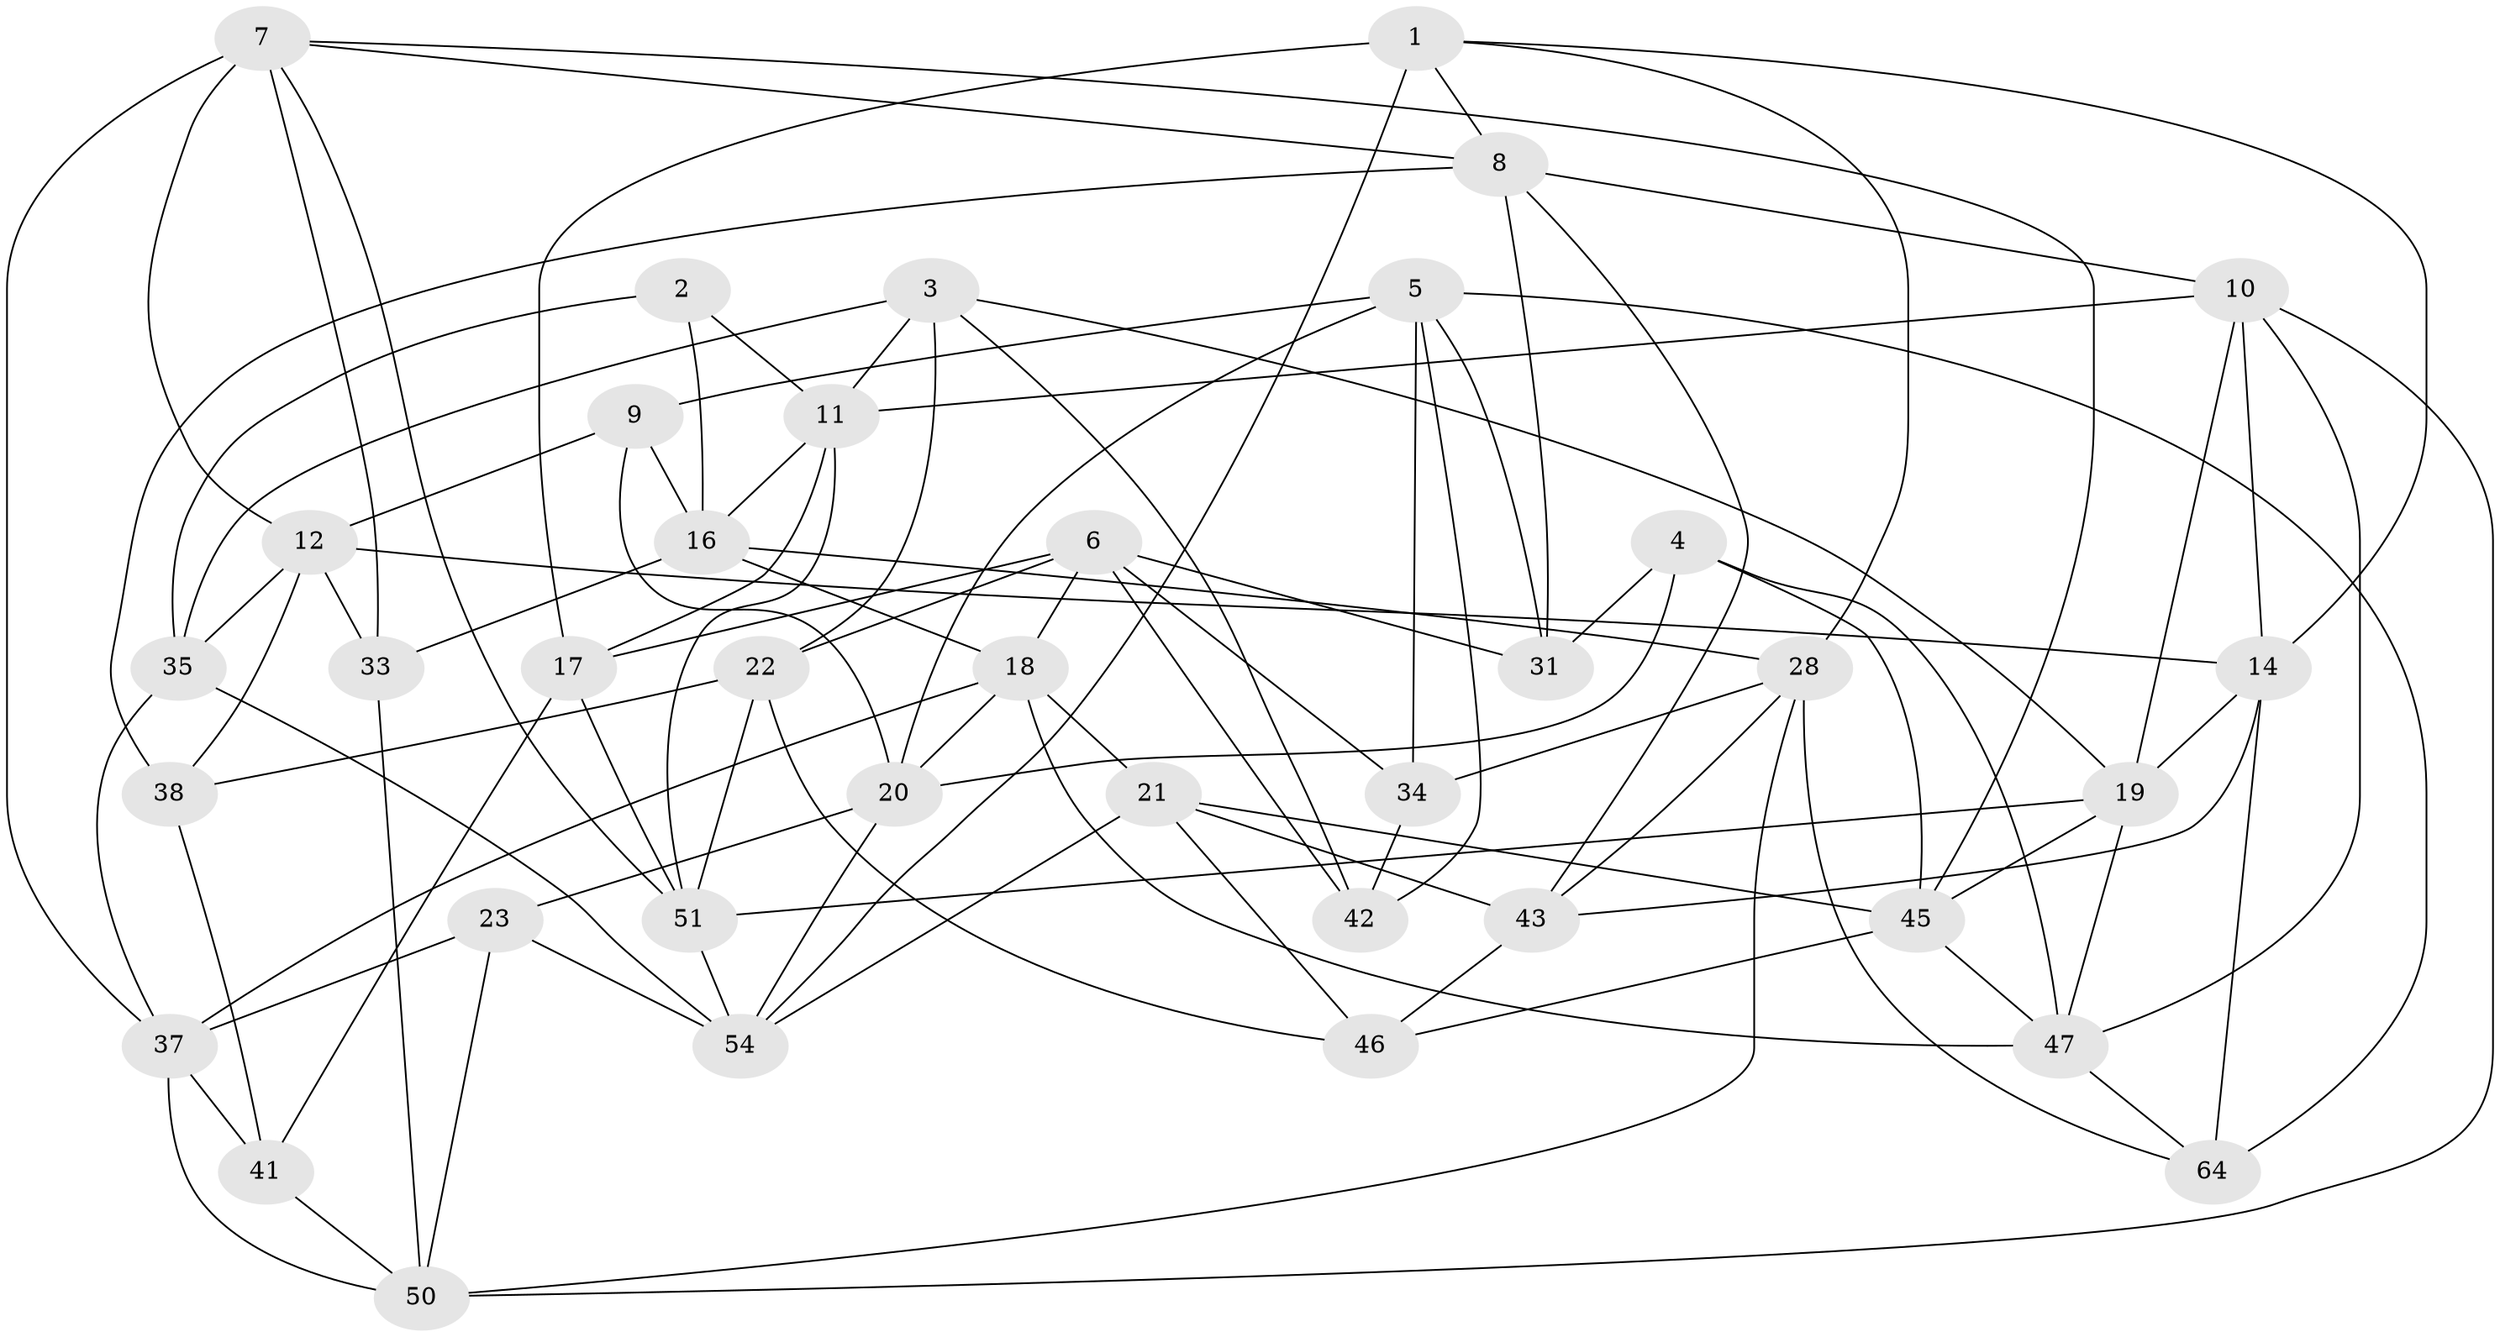 // Generated by graph-tools (version 1.1) at 2025/24/03/03/25 07:24:23]
// undirected, 38 vertices, 98 edges
graph export_dot {
graph [start="1"]
  node [color=gray90,style=filled];
  1 [super="+27"];
  2;
  3 [super="+49"];
  4;
  5 [super="+26"];
  6 [super="+32"];
  7 [super="+15"];
  8 [super="+13"];
  9;
  10 [super="+24"];
  11 [super="+25"];
  12 [super="+56"];
  14 [super="+60"];
  16 [super="+63"];
  17 [super="+36"];
  18 [super="+29"];
  19 [super="+30"];
  20 [super="+40"];
  21 [super="+58"];
  22 [super="+44"];
  23;
  28 [super="+39"];
  31;
  33;
  34;
  35 [super="+62"];
  37 [super="+48"];
  38;
  41;
  42;
  43 [super="+61"];
  45 [super="+53"];
  46;
  47 [super="+57"];
  50 [super="+52"];
  51 [super="+59"];
  54 [super="+55"];
  64;
  1 -- 8;
  1 -- 14;
  1 -- 17 [weight=2];
  1 -- 54;
  1 -- 28;
  2 -- 35 [weight=2];
  2 -- 16;
  2 -- 11;
  3 -- 19;
  3 -- 42;
  3 -- 22 [weight=2];
  3 -- 35;
  3 -- 11;
  4 -- 31;
  4 -- 20;
  4 -- 47;
  4 -- 45;
  5 -- 64;
  5 -- 31;
  5 -- 34;
  5 -- 9;
  5 -- 42;
  5 -- 20;
  6 -- 17;
  6 -- 22;
  6 -- 42;
  6 -- 34;
  6 -- 31;
  6 -- 18;
  7 -- 33;
  7 -- 37;
  7 -- 12;
  7 -- 8;
  7 -- 51;
  7 -- 45;
  8 -- 38;
  8 -- 31;
  8 -- 10;
  8 -- 43;
  9 -- 12;
  9 -- 20;
  9 -- 16;
  10 -- 14;
  10 -- 19;
  10 -- 47;
  10 -- 50;
  10 -- 11;
  11 -- 16;
  11 -- 51;
  11 -- 17;
  12 -- 38;
  12 -- 33;
  12 -- 35;
  12 -- 14;
  14 -- 64;
  14 -- 43;
  14 -- 19;
  16 -- 33;
  16 -- 28;
  16 -- 18;
  17 -- 51;
  17 -- 41;
  18 -- 20;
  18 -- 47;
  18 -- 21;
  18 -- 37;
  19 -- 47;
  19 -- 51;
  19 -- 45;
  20 -- 54;
  20 -- 23;
  21 -- 46;
  21 -- 54;
  21 -- 43 [weight=2];
  21 -- 45;
  22 -- 38;
  22 -- 46;
  22 -- 51;
  23 -- 50;
  23 -- 54;
  23 -- 37;
  28 -- 64;
  28 -- 34;
  28 -- 50;
  28 -- 43;
  33 -- 50;
  34 -- 42;
  35 -- 54;
  35 -- 37;
  37 -- 50;
  37 -- 41;
  38 -- 41;
  41 -- 50;
  43 -- 46;
  45 -- 47;
  45 -- 46;
  47 -- 64;
  51 -- 54;
}

